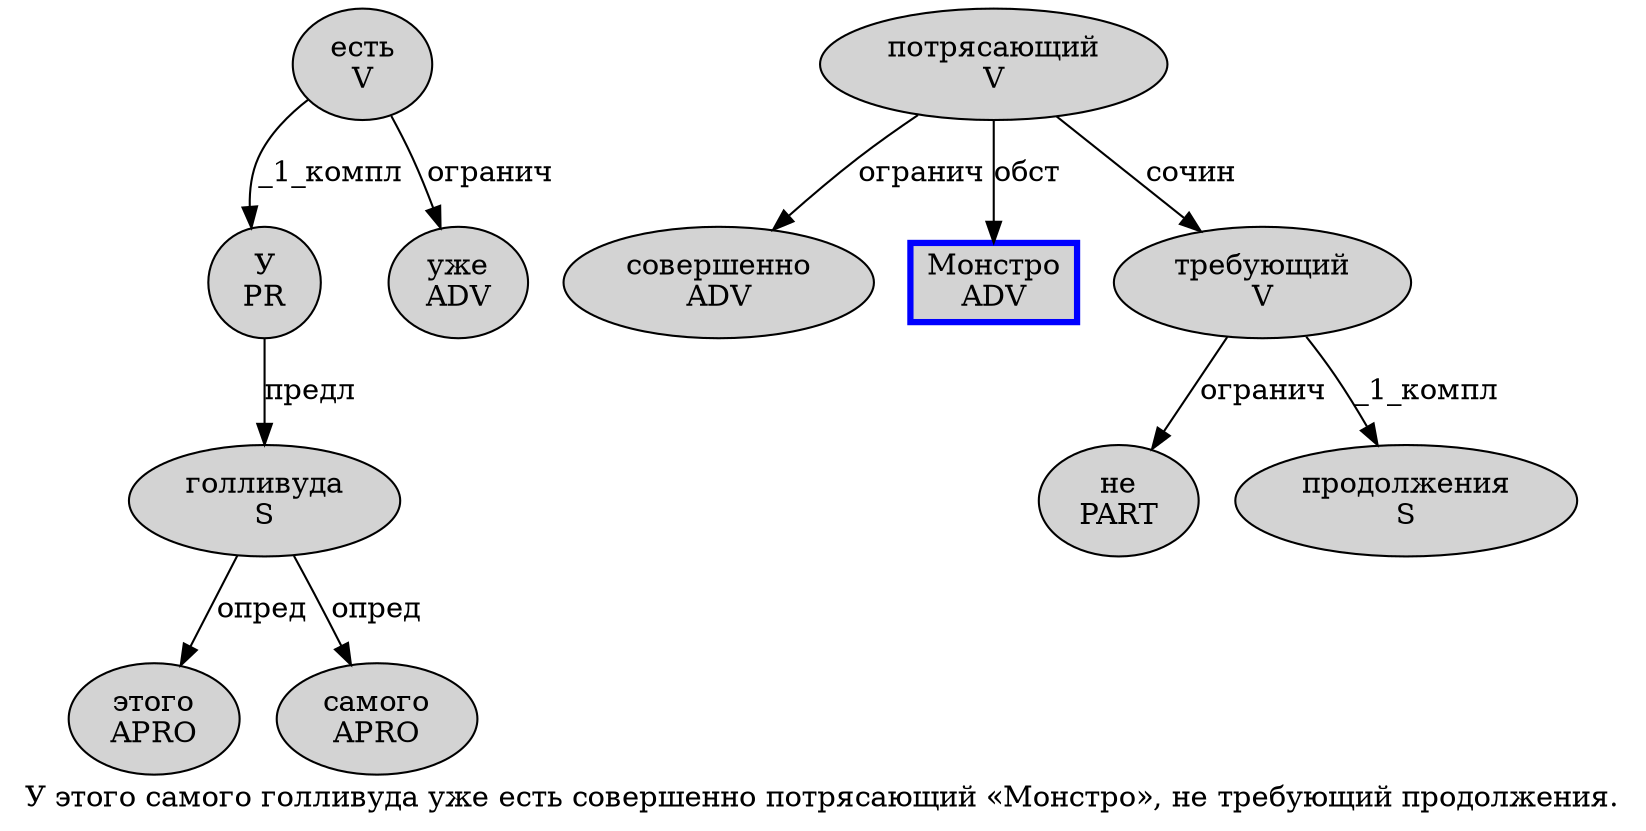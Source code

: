 digraph SENTENCE_4572 {
	graph [label="У этого самого голливуда уже есть совершенно потрясающий «Монстро», не требующий продолжения."]
	node [style=filled]
		0 [label="У
PR" color="" fillcolor=lightgray penwidth=1 shape=ellipse]
		1 [label="этого
APRO" color="" fillcolor=lightgray penwidth=1 shape=ellipse]
		2 [label="самого
APRO" color="" fillcolor=lightgray penwidth=1 shape=ellipse]
		3 [label="голливуда
S" color="" fillcolor=lightgray penwidth=1 shape=ellipse]
		4 [label="уже
ADV" color="" fillcolor=lightgray penwidth=1 shape=ellipse]
		5 [label="есть
V" color="" fillcolor=lightgray penwidth=1 shape=ellipse]
		6 [label="совершенно
ADV" color="" fillcolor=lightgray penwidth=1 shape=ellipse]
		7 [label="потрясающий
V" color="" fillcolor=lightgray penwidth=1 shape=ellipse]
		9 [label="Монстро
ADV" color=blue fillcolor=lightgray penwidth=3 shape=box]
		12 [label="не
PART" color="" fillcolor=lightgray penwidth=1 shape=ellipse]
		13 [label="требующий
V" color="" fillcolor=lightgray penwidth=1 shape=ellipse]
		14 [label="продолжения
S" color="" fillcolor=lightgray penwidth=1 shape=ellipse]
			3 -> 1 [label="опред"]
			3 -> 2 [label="опред"]
			7 -> 6 [label="огранич"]
			7 -> 9 [label="обст"]
			7 -> 13 [label="сочин"]
			0 -> 3 [label="предл"]
			5 -> 0 [label="_1_компл"]
			5 -> 4 [label="огранич"]
			13 -> 12 [label="огранич"]
			13 -> 14 [label="_1_компл"]
}